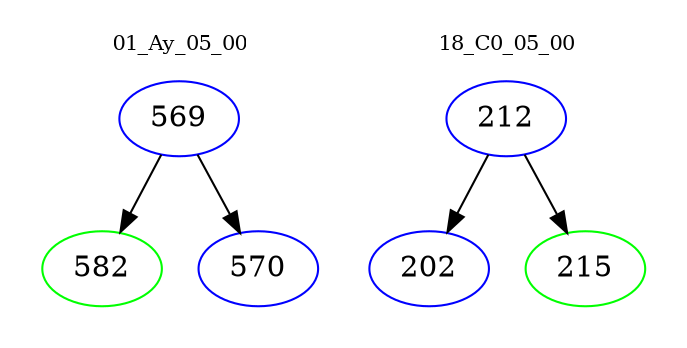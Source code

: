 digraph{
subgraph cluster_0 {
color = white
label = "01_Ay_05_00";
fontsize=10;
T0_569 [label="569", color="blue"]
T0_569 -> T0_582 [color="black"]
T0_582 [label="582", color="green"]
T0_569 -> T0_570 [color="black"]
T0_570 [label="570", color="blue"]
}
subgraph cluster_1 {
color = white
label = "18_C0_05_00";
fontsize=10;
T1_212 [label="212", color="blue"]
T1_212 -> T1_202 [color="black"]
T1_202 [label="202", color="blue"]
T1_212 -> T1_215 [color="black"]
T1_215 [label="215", color="green"]
}
}
